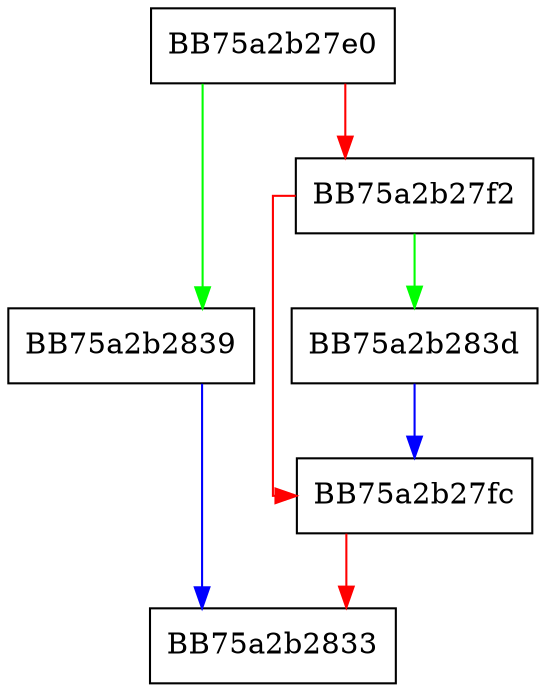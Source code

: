 digraph GetCurrentFilePartialCRC {
  node [shape="box"];
  graph [splines=ortho];
  BB75a2b27e0 -> BB75a2b2839 [color="green"];
  BB75a2b27e0 -> BB75a2b27f2 [color="red"];
  BB75a2b27f2 -> BB75a2b283d [color="green"];
  BB75a2b27f2 -> BB75a2b27fc [color="red"];
  BB75a2b27fc -> BB75a2b2833 [color="red"];
  BB75a2b2839 -> BB75a2b2833 [color="blue"];
  BB75a2b283d -> BB75a2b27fc [color="blue"];
}